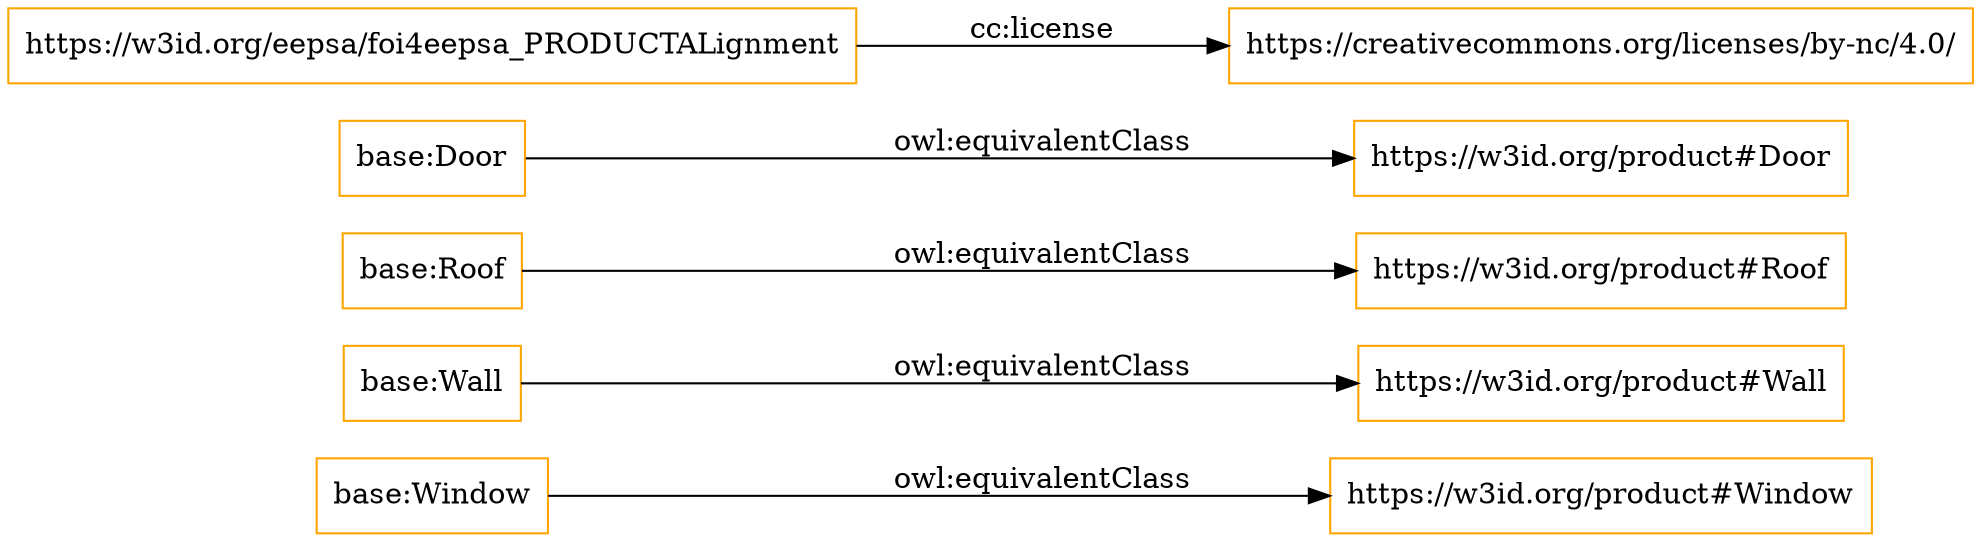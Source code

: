 digraph ar2dtool_diagram { 
rankdir=LR;
size="1501"
node [shape = rectangle, color="orange"]; "https://w3id.org/product#Window" "https://w3id.org/product#Wall" "https://w3id.org/product#Roof" "https://w3id.org/product#Door" "base:Window" "base:Wall" "base:Roof" "base:Door" ; /*classes style*/
	"base:Door" -> "https://w3id.org/product#Door" [ label = "owl:equivalentClass" ];
	"base:Wall" -> "https://w3id.org/product#Wall" [ label = "owl:equivalentClass" ];
	"base:Roof" -> "https://w3id.org/product#Roof" [ label = "owl:equivalentClass" ];
	"https://w3id.org/eepsa/foi4eepsa_PRODUCTALignment" -> "https://creativecommons.org/licenses/by-nc/4.0/" [ label = "cc:license" ];
	"base:Window" -> "https://w3id.org/product#Window" [ label = "owl:equivalentClass" ];

}
